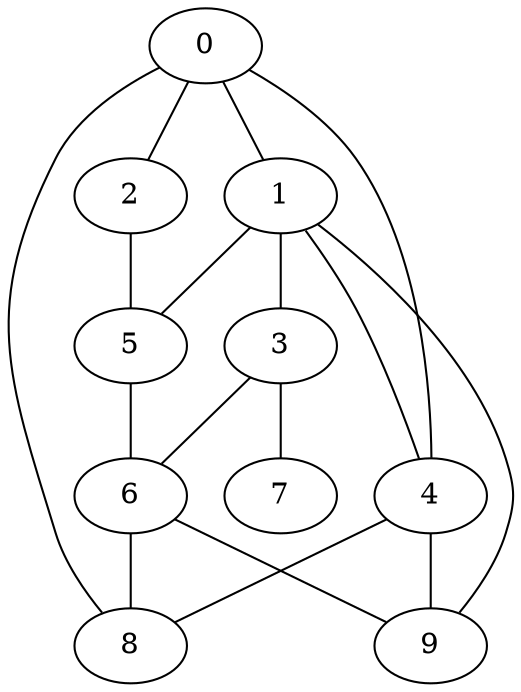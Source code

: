 
graph graphname {
    0 -- 1
0 -- 2
0 -- 4
0 -- 8
1 -- 3
1 -- 4
1 -- 5
1 -- 9
2 -- 5
3 -- 6
3 -- 7
4 -- 8
4 -- 9
5 -- 6
6 -- 9
6 -- 8

}
